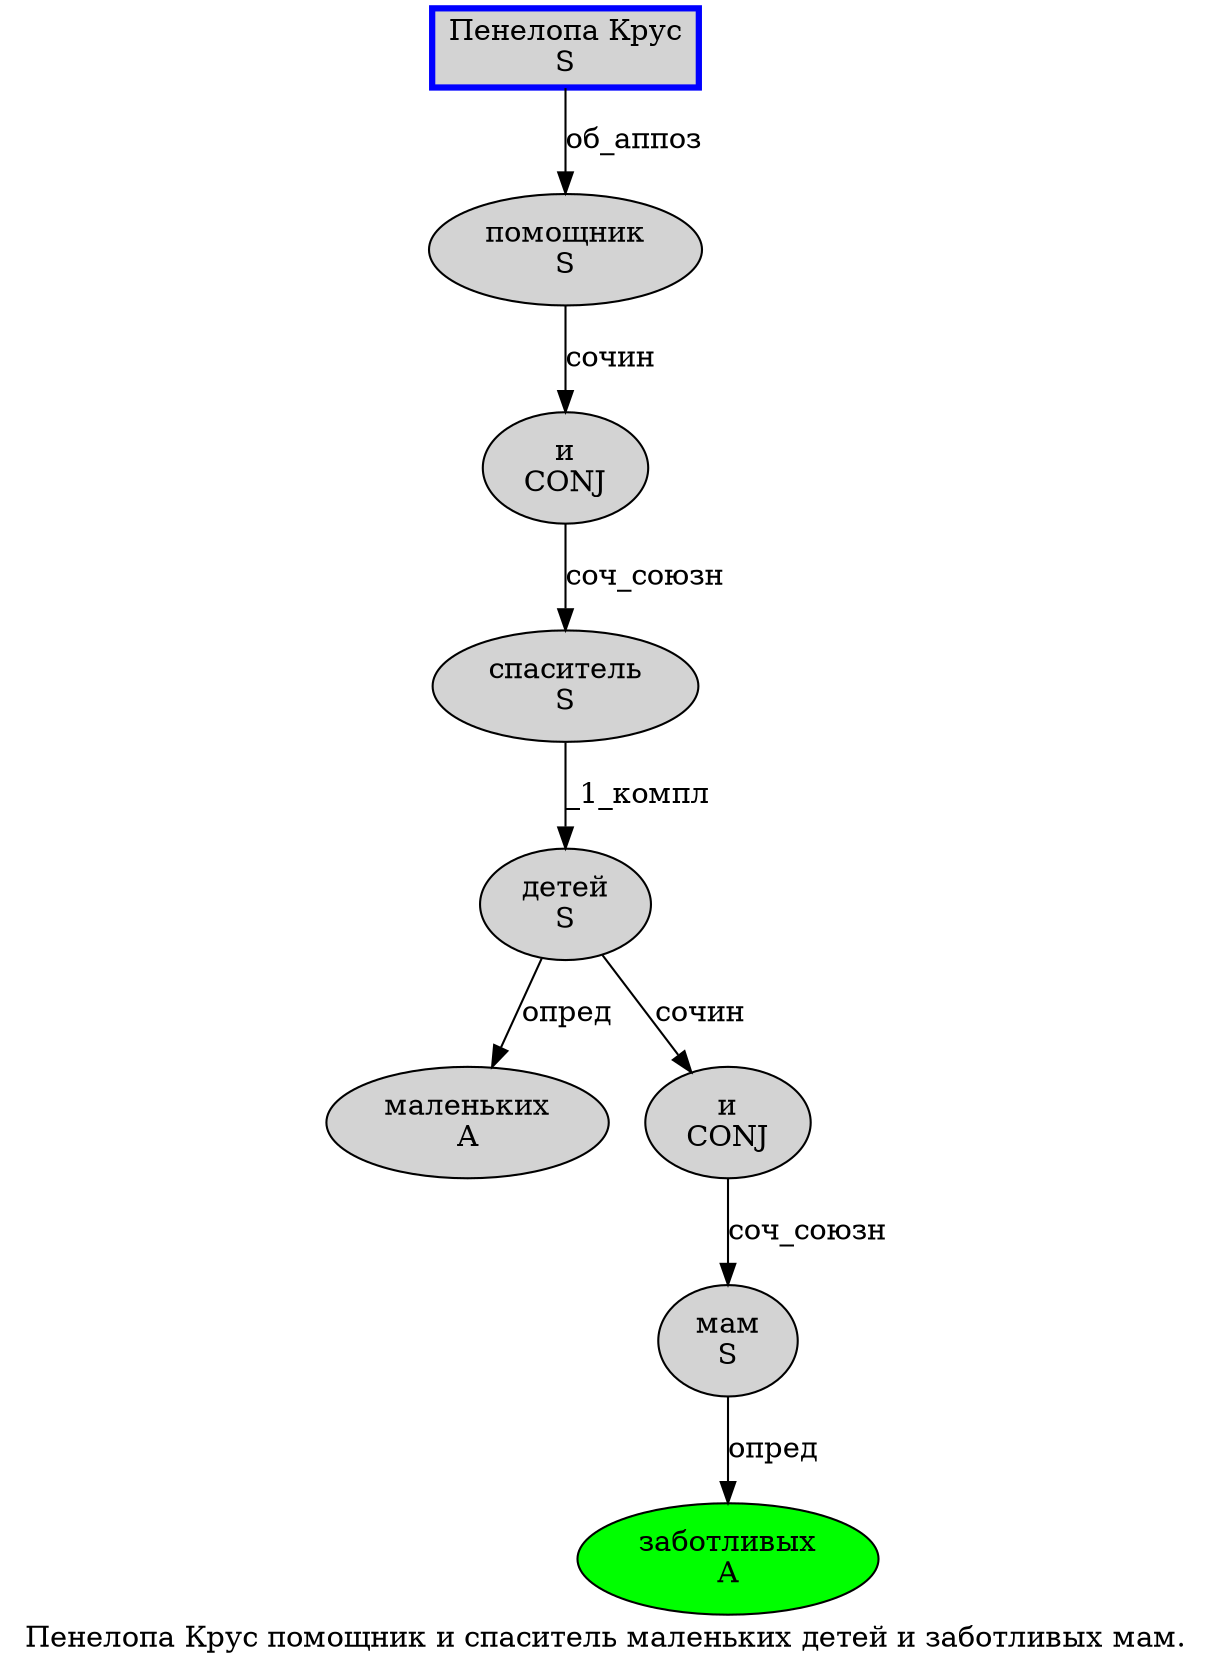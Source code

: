 digraph SENTENCE_7 {
	graph [label="Пенелопа Крус помощник и спаситель маленьких детей и заботливых мам."]
	node [style=filled]
		0 [label="Пенелопа Крус
S" color=blue fillcolor=lightgray penwidth=3 shape=box]
		1 [label="помощник
S" color="" fillcolor=lightgray penwidth=1 shape=ellipse]
		2 [label="и
CONJ" color="" fillcolor=lightgray penwidth=1 shape=ellipse]
		3 [label="спаситель
S" color="" fillcolor=lightgray penwidth=1 shape=ellipse]
		4 [label="маленьких
A" color="" fillcolor=lightgray penwidth=1 shape=ellipse]
		5 [label="детей
S" color="" fillcolor=lightgray penwidth=1 shape=ellipse]
		6 [label="и
CONJ" color="" fillcolor=lightgray penwidth=1 shape=ellipse]
		7 [label="заботливых
A" color="" fillcolor=green penwidth=1 shape=ellipse]
		8 [label="мам
S" color="" fillcolor=lightgray penwidth=1 shape=ellipse]
			2 -> 3 [label="соч_союзн"]
			0 -> 1 [label="об_аппоз"]
			6 -> 8 [label="соч_союзн"]
			5 -> 4 [label="опред"]
			5 -> 6 [label="сочин"]
			1 -> 2 [label="сочин"]
			8 -> 7 [label="опред"]
			3 -> 5 [label="_1_компл"]
}